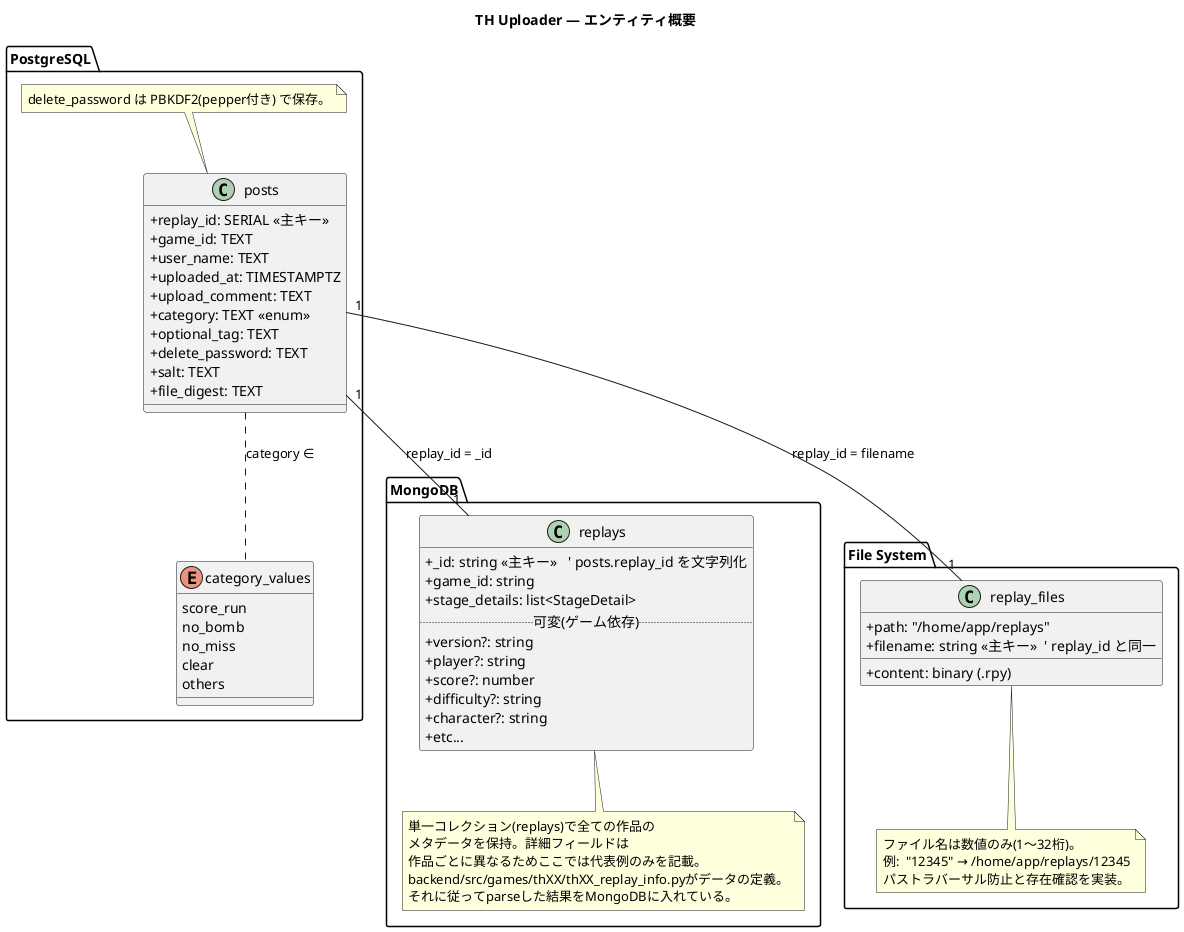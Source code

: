 @startuml エンティティ図
title TH Uploader — エンティティ概要

' データストア全体像
skinparam classAttributeIconSize 0
skinparam classAttributeSortAlphabetically false

package "PostgreSQL" {
  class posts {
    + replay_id: SERIAL <<主キー>>
    + game_id: TEXT
    + user_name: TEXT
    + uploaded_at: TIMESTAMPTZ
    + upload_comment: TEXT
    + category: TEXT <<enum>>
    + optional_tag: TEXT
    + delete_password: TEXT
    + salt: TEXT
    + file_digest: TEXT
  }

  note top of posts
    delete_password は PBKDF2(pepper付き) で保存。
  end note

  enum category_values {
    score_run
    no_bomb
    no_miss
    clear
    others
  }

  posts .. category_values : category ∈
}

package "MongoDB" {
  class replays {
    + _id: string <<主キー>>   ' posts.replay_id を文字列化
    + game_id: string
    + stage_details: list<StageDetail>
    .. 可変(ゲーム依存) ..
    + version?: string
    + player?: string
    + score?: number
    + difficulty?: string
    + character?: string
    + etc...
  }

  note bottom of replays
    単一コレクション(replays)で全ての作品の
    メタデータを保持。詳細フィールドは
    作品ごとに異なるためここでは代表例のみを記載。
    backend/src/games/thXX/thXX_replay_info.pyがデータの定義。
    それに従ってparseした結果をMongoDBに入れている。
  end note
}

' File System（/home/app/replays）
package "File System" {
  class replay_files {
    + path: "/home/app/replays"
    + filename: string <<主キー>>  ' replay_id と同一
    + content: binary (.rpy)
  }

  note bottom of replay_files
    ファイル名は数値のみ(1〜32桁)。
    例:  "12345" → /home/app/replays/12345
    パストラバーサル防止と存在確認を実装。
  end note
}

' Cross-store リレーション（すべて1:1）
posts "1" -- "1" replays : replay_id = _id
posts "1" -- "1" replay_files : replay_id = filename

@enduml
